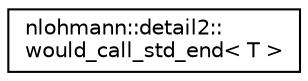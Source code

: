digraph "Graphical Class Hierarchy"
{
 // LATEX_PDF_SIZE
  edge [fontname="Helvetica",fontsize="10",labelfontname="Helvetica",labelfontsize="10"];
  node [fontname="Helvetica",fontsize="10",shape=record];
  rankdir="LR";
  Node0 [label="nlohmann::detail2::\lwould_call_std_end\< T \>",height=0.2,width=0.4,color="black", fillcolor="white", style="filled",URL="$structnlohmann_1_1detail2_1_1would__call__std__end.html",tooltip=" "];
}
